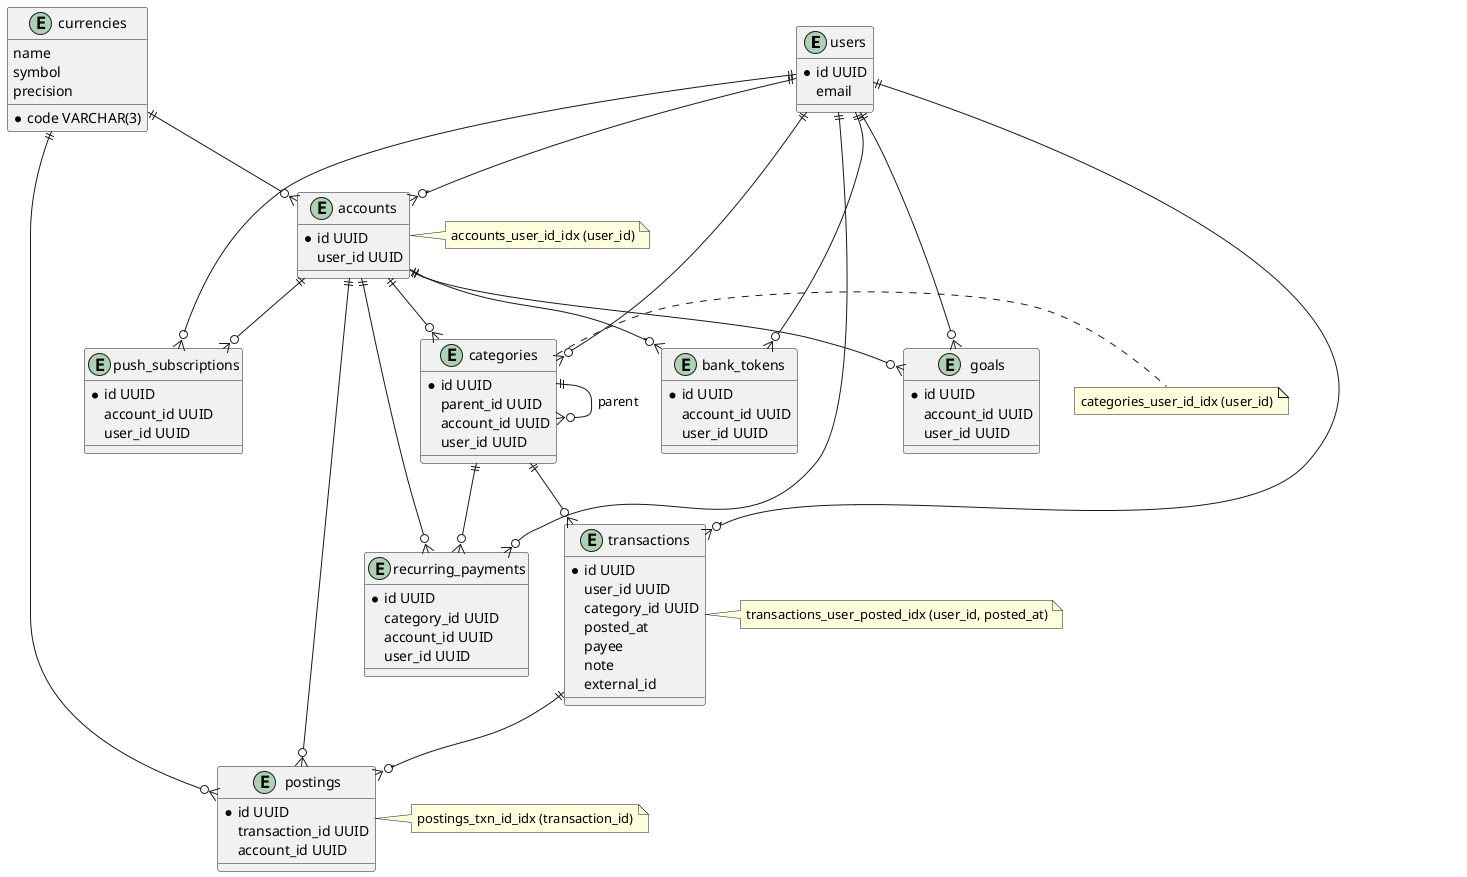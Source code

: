 @startuml
' Database schema
entity users {
  *id UUID
  email
}
entity accounts {
  *id UUID
  user_id UUID
}
note right of accounts
  accounts_user_id_idx (user_id)
end note
entity currencies {
  *code VARCHAR(3)
  name
  symbol
  precision
}
entity categories {
  *id UUID
  parent_id UUID
  account_id UUID
  user_id UUID
}
note right of categories
  categories_user_id_idx (user_id)
end note
entity transactions {
  *id UUID
  user_id UUID
  category_id UUID
  posted_at
  payee
  note
  external_id
}
note right of transactions
  transactions_user_posted_idx (user_id, posted_at)
end note
entity postings {
  *id UUID
  transaction_id UUID
  account_id UUID
}
note right of postings
  postings_txn_id_idx (transaction_id)
end note
entity goals {
  *id UUID
  account_id UUID
  user_id UUID
}
entity recurring_payments {
  *id UUID
  category_id UUID
  account_id UUID
  user_id UUID
}
entity bank_tokens {
  *id UUID
  account_id UUID
  user_id UUID
}
entity push_subscriptions {
  *id UUID
  account_id UUID
  user_id UUID
}

users ||--o{ accounts
users ||--o{ categories
users ||--o{ transactions
users ||--o{ goals
users ||--o{ recurring_payments
users ||--o{ bank_tokens
users ||--o{ push_subscriptions
accounts ||--o{ categories
accounts ||--o{ goals
accounts ||--o{ recurring_payments
accounts ||--o{ bank_tokens
accounts ||--o{ push_subscriptions
accounts ||--o{ postings
currencies ||--o{ accounts
currencies ||--o{ postings
categories ||--o{ transactions
categories ||--o{ recurring_payments
categories ||--o{ categories : parent
transactions ||--o{ postings
@enduml
